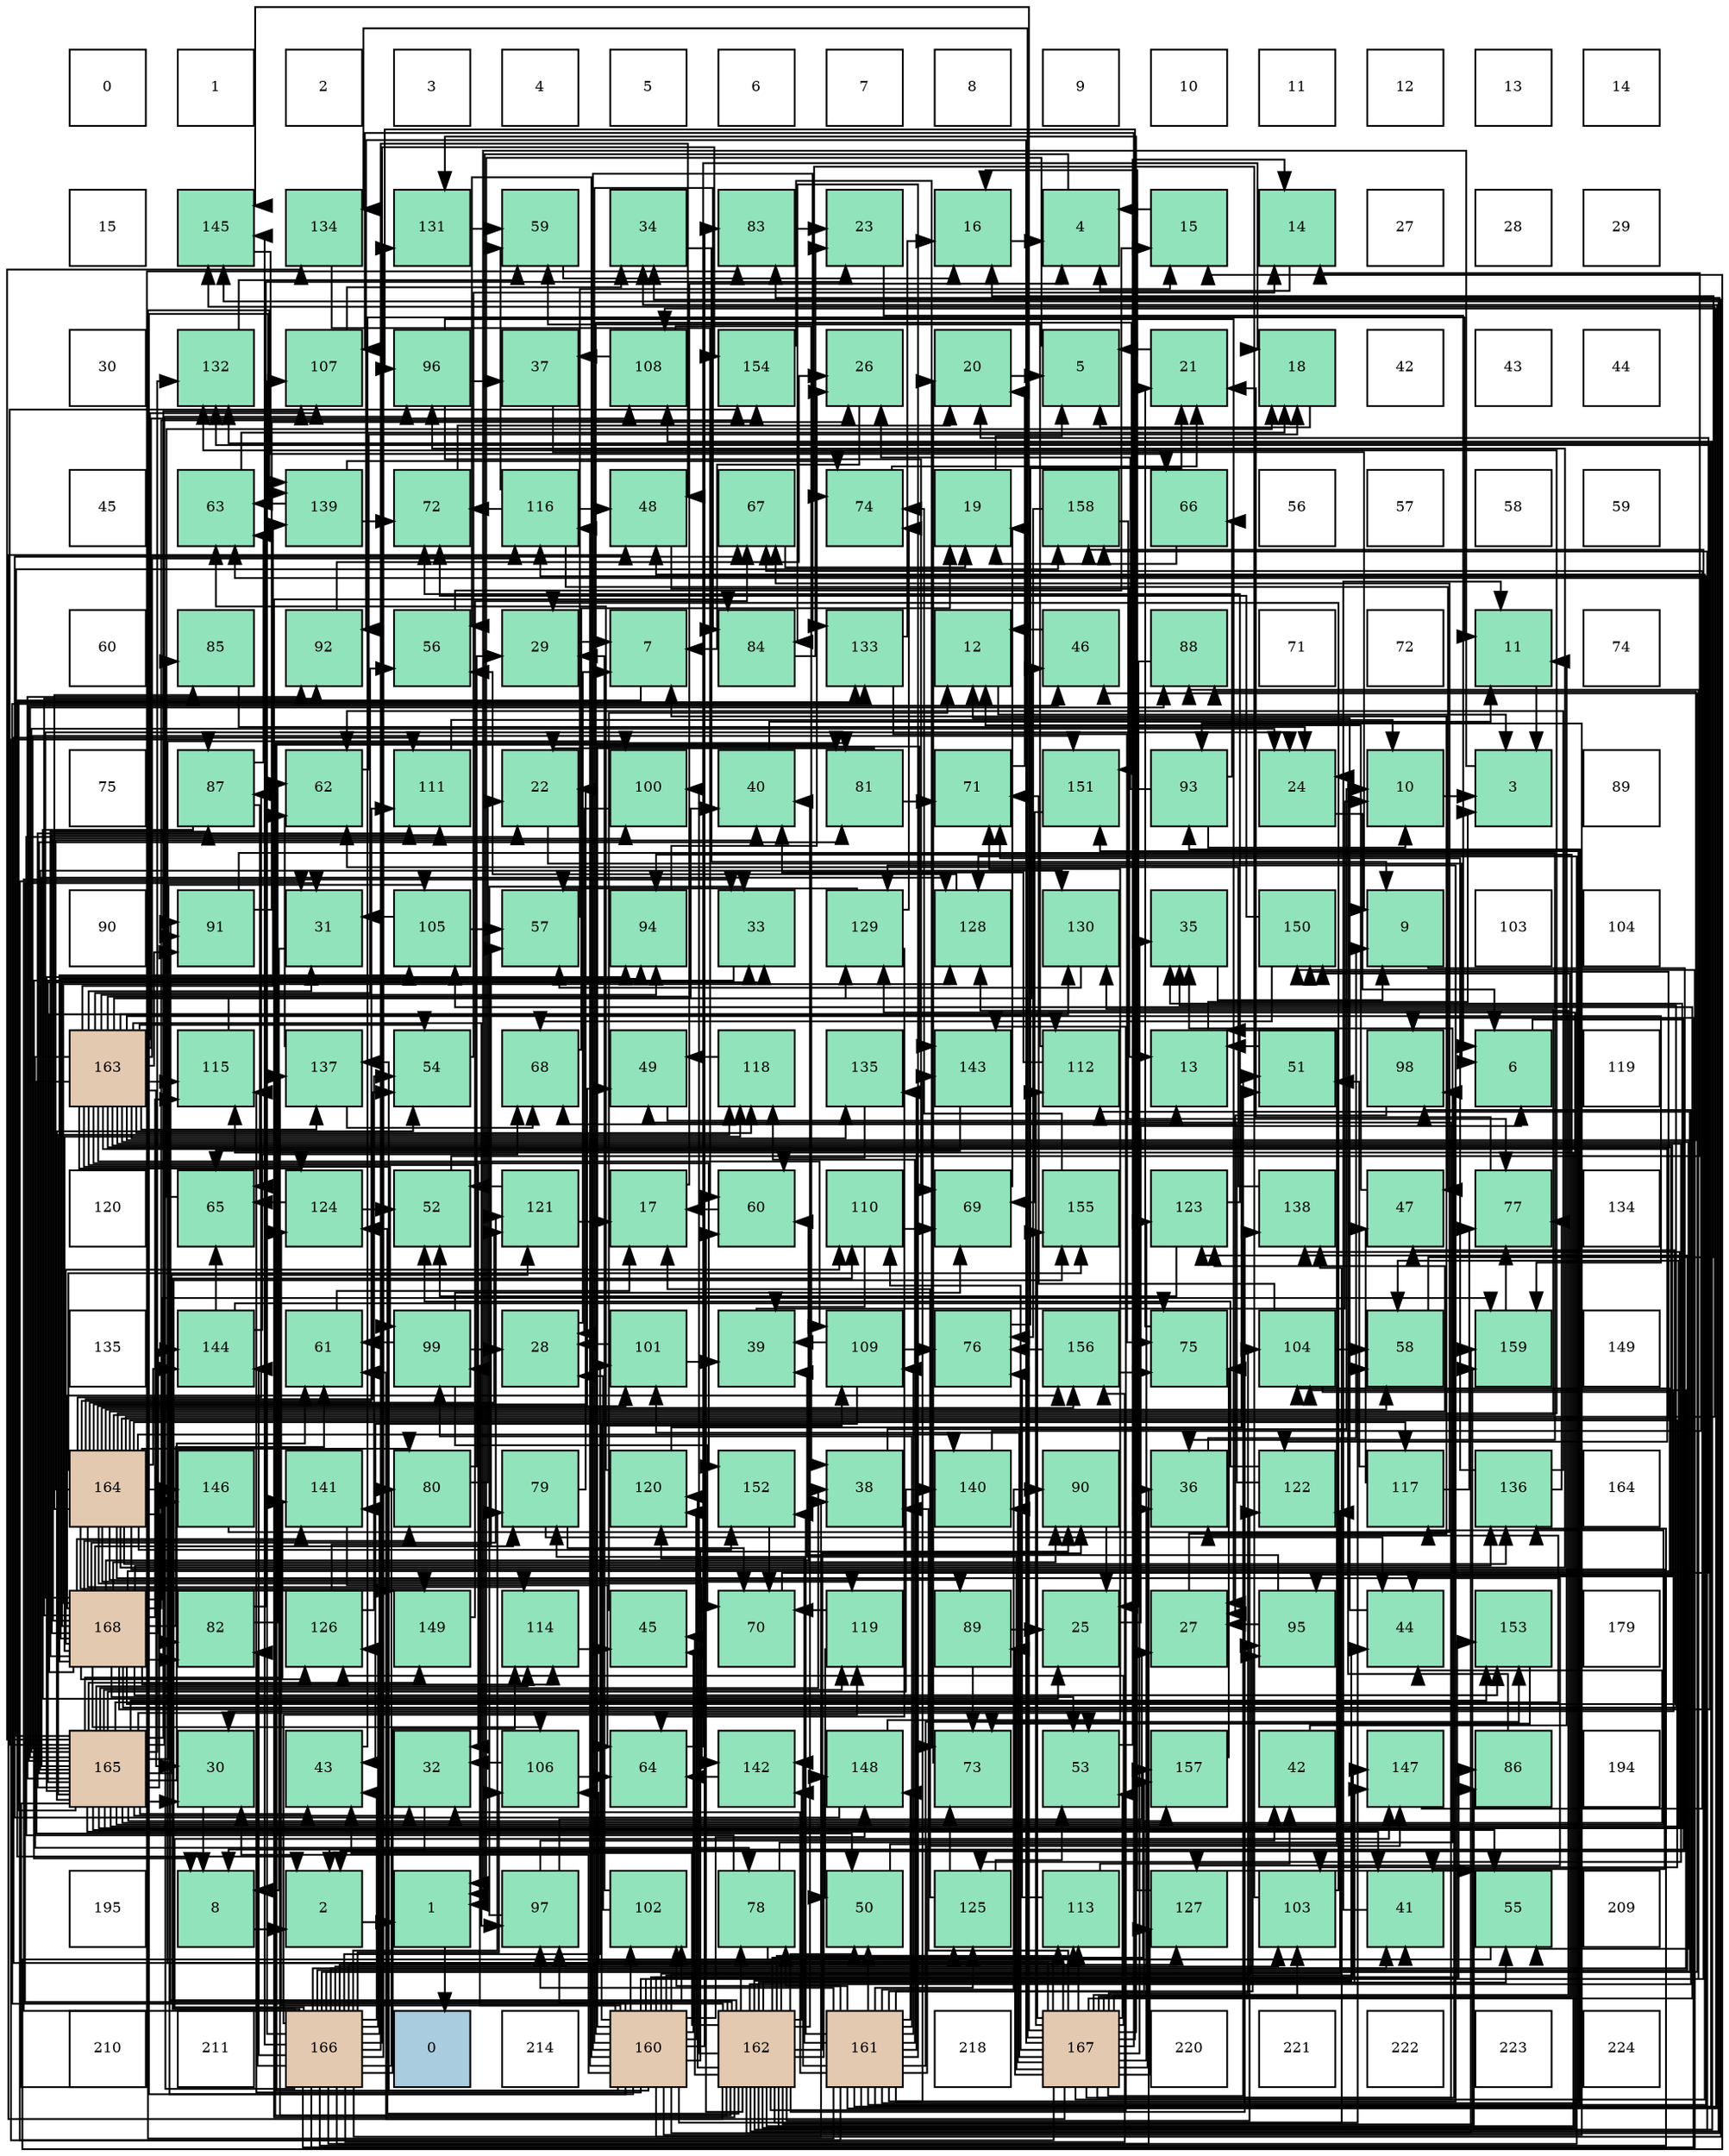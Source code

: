 digraph layout{
 rankdir=TB;
 splines=ortho;
 node [style=filled shape=square fixedsize=true width=0.6];
0[label="0", fontsize=8, fillcolor="#ffffff"];
1[label="1", fontsize=8, fillcolor="#ffffff"];
2[label="2", fontsize=8, fillcolor="#ffffff"];
3[label="3", fontsize=8, fillcolor="#ffffff"];
4[label="4", fontsize=8, fillcolor="#ffffff"];
5[label="5", fontsize=8, fillcolor="#ffffff"];
6[label="6", fontsize=8, fillcolor="#ffffff"];
7[label="7", fontsize=8, fillcolor="#ffffff"];
8[label="8", fontsize=8, fillcolor="#ffffff"];
9[label="9", fontsize=8, fillcolor="#ffffff"];
10[label="10", fontsize=8, fillcolor="#ffffff"];
11[label="11", fontsize=8, fillcolor="#ffffff"];
12[label="12", fontsize=8, fillcolor="#ffffff"];
13[label="13", fontsize=8, fillcolor="#ffffff"];
14[label="14", fontsize=8, fillcolor="#ffffff"];
15[label="15", fontsize=8, fillcolor="#ffffff"];
16[label="145", fontsize=8, fillcolor="#91e3bb"];
17[label="134", fontsize=8, fillcolor="#91e3bb"];
18[label="131", fontsize=8, fillcolor="#91e3bb"];
19[label="59", fontsize=8, fillcolor="#91e3bb"];
20[label="34", fontsize=8, fillcolor="#91e3bb"];
21[label="83", fontsize=8, fillcolor="#91e3bb"];
22[label="23", fontsize=8, fillcolor="#91e3bb"];
23[label="16", fontsize=8, fillcolor="#91e3bb"];
24[label="4", fontsize=8, fillcolor="#91e3bb"];
25[label="15", fontsize=8, fillcolor="#91e3bb"];
26[label="14", fontsize=8, fillcolor="#91e3bb"];
27[label="27", fontsize=8, fillcolor="#ffffff"];
28[label="28", fontsize=8, fillcolor="#ffffff"];
29[label="29", fontsize=8, fillcolor="#ffffff"];
30[label="30", fontsize=8, fillcolor="#ffffff"];
31[label="132", fontsize=8, fillcolor="#91e3bb"];
32[label="107", fontsize=8, fillcolor="#91e3bb"];
33[label="96", fontsize=8, fillcolor="#91e3bb"];
34[label="37", fontsize=8, fillcolor="#91e3bb"];
35[label="108", fontsize=8, fillcolor="#91e3bb"];
36[label="154", fontsize=8, fillcolor="#91e3bb"];
37[label="26", fontsize=8, fillcolor="#91e3bb"];
38[label="20", fontsize=8, fillcolor="#91e3bb"];
39[label="5", fontsize=8, fillcolor="#91e3bb"];
40[label="21", fontsize=8, fillcolor="#91e3bb"];
41[label="18", fontsize=8, fillcolor="#91e3bb"];
42[label="42", fontsize=8, fillcolor="#ffffff"];
43[label="43", fontsize=8, fillcolor="#ffffff"];
44[label="44", fontsize=8, fillcolor="#ffffff"];
45[label="45", fontsize=8, fillcolor="#ffffff"];
46[label="63", fontsize=8, fillcolor="#91e3bb"];
47[label="139", fontsize=8, fillcolor="#91e3bb"];
48[label="72", fontsize=8, fillcolor="#91e3bb"];
49[label="116", fontsize=8, fillcolor="#91e3bb"];
50[label="48", fontsize=8, fillcolor="#91e3bb"];
51[label="67", fontsize=8, fillcolor="#91e3bb"];
52[label="74", fontsize=8, fillcolor="#91e3bb"];
53[label="19", fontsize=8, fillcolor="#91e3bb"];
54[label="158", fontsize=8, fillcolor="#91e3bb"];
55[label="66", fontsize=8, fillcolor="#91e3bb"];
56[label="56", fontsize=8, fillcolor="#ffffff"];
57[label="57", fontsize=8, fillcolor="#ffffff"];
58[label="58", fontsize=8, fillcolor="#ffffff"];
59[label="59", fontsize=8, fillcolor="#ffffff"];
60[label="60", fontsize=8, fillcolor="#ffffff"];
61[label="85", fontsize=8, fillcolor="#91e3bb"];
62[label="92", fontsize=8, fillcolor="#91e3bb"];
63[label="56", fontsize=8, fillcolor="#91e3bb"];
64[label="29", fontsize=8, fillcolor="#91e3bb"];
65[label="7", fontsize=8, fillcolor="#91e3bb"];
66[label="84", fontsize=8, fillcolor="#91e3bb"];
67[label="133", fontsize=8, fillcolor="#91e3bb"];
68[label="12", fontsize=8, fillcolor="#91e3bb"];
69[label="46", fontsize=8, fillcolor="#91e3bb"];
70[label="88", fontsize=8, fillcolor="#91e3bb"];
71[label="71", fontsize=8, fillcolor="#ffffff"];
72[label="72", fontsize=8, fillcolor="#ffffff"];
73[label="11", fontsize=8, fillcolor="#91e3bb"];
74[label="74", fontsize=8, fillcolor="#ffffff"];
75[label="75", fontsize=8, fillcolor="#ffffff"];
76[label="87", fontsize=8, fillcolor="#91e3bb"];
77[label="62", fontsize=8, fillcolor="#91e3bb"];
78[label="111", fontsize=8, fillcolor="#91e3bb"];
79[label="22", fontsize=8, fillcolor="#91e3bb"];
80[label="100", fontsize=8, fillcolor="#91e3bb"];
81[label="40", fontsize=8, fillcolor="#91e3bb"];
82[label="81", fontsize=8, fillcolor="#91e3bb"];
83[label="71", fontsize=8, fillcolor="#91e3bb"];
84[label="151", fontsize=8, fillcolor="#91e3bb"];
85[label="93", fontsize=8, fillcolor="#91e3bb"];
86[label="24", fontsize=8, fillcolor="#91e3bb"];
87[label="10", fontsize=8, fillcolor="#91e3bb"];
88[label="3", fontsize=8, fillcolor="#91e3bb"];
89[label="89", fontsize=8, fillcolor="#ffffff"];
90[label="90", fontsize=8, fillcolor="#ffffff"];
91[label="91", fontsize=8, fillcolor="#91e3bb"];
92[label="31", fontsize=8, fillcolor="#91e3bb"];
93[label="105", fontsize=8, fillcolor="#91e3bb"];
94[label="57", fontsize=8, fillcolor="#91e3bb"];
95[label="94", fontsize=8, fillcolor="#91e3bb"];
96[label="33", fontsize=8, fillcolor="#91e3bb"];
97[label="129", fontsize=8, fillcolor="#91e3bb"];
98[label="128", fontsize=8, fillcolor="#91e3bb"];
99[label="130", fontsize=8, fillcolor="#91e3bb"];
100[label="35", fontsize=8, fillcolor="#91e3bb"];
101[label="150", fontsize=8, fillcolor="#91e3bb"];
102[label="9", fontsize=8, fillcolor="#91e3bb"];
103[label="103", fontsize=8, fillcolor="#ffffff"];
104[label="104", fontsize=8, fillcolor="#ffffff"];
105[label="163", fontsize=8, fillcolor="#e3c9af"];
106[label="115", fontsize=8, fillcolor="#91e3bb"];
107[label="137", fontsize=8, fillcolor="#91e3bb"];
108[label="54", fontsize=8, fillcolor="#91e3bb"];
109[label="68", fontsize=8, fillcolor="#91e3bb"];
110[label="49", fontsize=8, fillcolor="#91e3bb"];
111[label="118", fontsize=8, fillcolor="#91e3bb"];
112[label="135", fontsize=8, fillcolor="#91e3bb"];
113[label="143", fontsize=8, fillcolor="#91e3bb"];
114[label="112", fontsize=8, fillcolor="#91e3bb"];
115[label="13", fontsize=8, fillcolor="#91e3bb"];
116[label="51", fontsize=8, fillcolor="#91e3bb"];
117[label="98", fontsize=8, fillcolor="#91e3bb"];
118[label="6", fontsize=8, fillcolor="#91e3bb"];
119[label="119", fontsize=8, fillcolor="#ffffff"];
120[label="120", fontsize=8, fillcolor="#ffffff"];
121[label="65", fontsize=8, fillcolor="#91e3bb"];
122[label="124", fontsize=8, fillcolor="#91e3bb"];
123[label="52", fontsize=8, fillcolor="#91e3bb"];
124[label="121", fontsize=8, fillcolor="#91e3bb"];
125[label="17", fontsize=8, fillcolor="#91e3bb"];
126[label="60", fontsize=8, fillcolor="#91e3bb"];
127[label="110", fontsize=8, fillcolor="#91e3bb"];
128[label="69", fontsize=8, fillcolor="#91e3bb"];
129[label="155", fontsize=8, fillcolor="#91e3bb"];
130[label="123", fontsize=8, fillcolor="#91e3bb"];
131[label="138", fontsize=8, fillcolor="#91e3bb"];
132[label="47", fontsize=8, fillcolor="#91e3bb"];
133[label="77", fontsize=8, fillcolor="#91e3bb"];
134[label="134", fontsize=8, fillcolor="#ffffff"];
135[label="135", fontsize=8, fillcolor="#ffffff"];
136[label="144", fontsize=8, fillcolor="#91e3bb"];
137[label="61", fontsize=8, fillcolor="#91e3bb"];
138[label="99", fontsize=8, fillcolor="#91e3bb"];
139[label="28", fontsize=8, fillcolor="#91e3bb"];
140[label="101", fontsize=8, fillcolor="#91e3bb"];
141[label="39", fontsize=8, fillcolor="#91e3bb"];
142[label="109", fontsize=8, fillcolor="#91e3bb"];
143[label="76", fontsize=8, fillcolor="#91e3bb"];
144[label="156", fontsize=8, fillcolor="#91e3bb"];
145[label="75", fontsize=8, fillcolor="#91e3bb"];
146[label="104", fontsize=8, fillcolor="#91e3bb"];
147[label="58", fontsize=8, fillcolor="#91e3bb"];
148[label="159", fontsize=8, fillcolor="#91e3bb"];
149[label="149", fontsize=8, fillcolor="#ffffff"];
150[label="164", fontsize=8, fillcolor="#e3c9af"];
151[label="146", fontsize=8, fillcolor="#91e3bb"];
152[label="141", fontsize=8, fillcolor="#91e3bb"];
153[label="80", fontsize=8, fillcolor="#91e3bb"];
154[label="79", fontsize=8, fillcolor="#91e3bb"];
155[label="120", fontsize=8, fillcolor="#91e3bb"];
156[label="152", fontsize=8, fillcolor="#91e3bb"];
157[label="38", fontsize=8, fillcolor="#91e3bb"];
158[label="140", fontsize=8, fillcolor="#91e3bb"];
159[label="90", fontsize=8, fillcolor="#91e3bb"];
160[label="36", fontsize=8, fillcolor="#91e3bb"];
161[label="122", fontsize=8, fillcolor="#91e3bb"];
162[label="117", fontsize=8, fillcolor="#91e3bb"];
163[label="136", fontsize=8, fillcolor="#91e3bb"];
164[label="164", fontsize=8, fillcolor="#ffffff"];
165[label="168", fontsize=8, fillcolor="#e3c9af"];
166[label="82", fontsize=8, fillcolor="#91e3bb"];
167[label="126", fontsize=8, fillcolor="#91e3bb"];
168[label="149", fontsize=8, fillcolor="#91e3bb"];
169[label="114", fontsize=8, fillcolor="#91e3bb"];
170[label="45", fontsize=8, fillcolor="#91e3bb"];
171[label="70", fontsize=8, fillcolor="#91e3bb"];
172[label="119", fontsize=8, fillcolor="#91e3bb"];
173[label="89", fontsize=8, fillcolor="#91e3bb"];
174[label="25", fontsize=8, fillcolor="#91e3bb"];
175[label="27", fontsize=8, fillcolor="#91e3bb"];
176[label="95", fontsize=8, fillcolor="#91e3bb"];
177[label="44", fontsize=8, fillcolor="#91e3bb"];
178[label="153", fontsize=8, fillcolor="#91e3bb"];
179[label="179", fontsize=8, fillcolor="#ffffff"];
180[label="165", fontsize=8, fillcolor="#e3c9af"];
181[label="30", fontsize=8, fillcolor="#91e3bb"];
182[label="43", fontsize=8, fillcolor="#91e3bb"];
183[label="32", fontsize=8, fillcolor="#91e3bb"];
184[label="106", fontsize=8, fillcolor="#91e3bb"];
185[label="64", fontsize=8, fillcolor="#91e3bb"];
186[label="142", fontsize=8, fillcolor="#91e3bb"];
187[label="148", fontsize=8, fillcolor="#91e3bb"];
188[label="73", fontsize=8, fillcolor="#91e3bb"];
189[label="53", fontsize=8, fillcolor="#91e3bb"];
190[label="157", fontsize=8, fillcolor="#91e3bb"];
191[label="42", fontsize=8, fillcolor="#91e3bb"];
192[label="147", fontsize=8, fillcolor="#91e3bb"];
193[label="86", fontsize=8, fillcolor="#91e3bb"];
194[label="194", fontsize=8, fillcolor="#ffffff"];
195[label="195", fontsize=8, fillcolor="#ffffff"];
196[label="8", fontsize=8, fillcolor="#91e3bb"];
197[label="2", fontsize=8, fillcolor="#91e3bb"];
198[label="1", fontsize=8, fillcolor="#91e3bb"];
199[label="97", fontsize=8, fillcolor="#91e3bb"];
200[label="102", fontsize=8, fillcolor="#91e3bb"];
201[label="78", fontsize=8, fillcolor="#91e3bb"];
202[label="50", fontsize=8, fillcolor="#91e3bb"];
203[label="125", fontsize=8, fillcolor="#91e3bb"];
204[label="113", fontsize=8, fillcolor="#91e3bb"];
205[label="127", fontsize=8, fillcolor="#91e3bb"];
206[label="103", fontsize=8, fillcolor="#91e3bb"];
207[label="41", fontsize=8, fillcolor="#91e3bb"];
208[label="55", fontsize=8, fillcolor="#91e3bb"];
209[label="209", fontsize=8, fillcolor="#ffffff"];
210[label="210", fontsize=8, fillcolor="#ffffff"];
211[label="211", fontsize=8, fillcolor="#ffffff"];
212[label="166", fontsize=8, fillcolor="#e3c9af"];
213[label="0", fontsize=8, fillcolor="#a9ccde"];
214[label="214", fontsize=8, fillcolor="#ffffff"];
215[label="160", fontsize=8, fillcolor="#e3c9af"];
216[label="162", fontsize=8, fillcolor="#e3c9af"];
217[label="161", fontsize=8, fillcolor="#e3c9af"];
218[label="218", fontsize=8, fillcolor="#ffffff"];
219[label="167", fontsize=8, fillcolor="#e3c9af"];
220[label="220", fontsize=8, fillcolor="#ffffff"];
221[label="221", fontsize=8, fillcolor="#ffffff"];
222[label="222", fontsize=8, fillcolor="#ffffff"];
223[label="223", fontsize=8, fillcolor="#ffffff"];
224[label="224", fontsize=8, fillcolor="#ffffff"];
edge [constraint=false, style=vis];198 -> 213;
197 -> 198;
88 -> 198;
24 -> 198;
39 -> 198;
118 -> 197;
65 -> 197;
196 -> 197;
102 -> 197;
87 -> 88;
73 -> 88;
68 -> 88;
115 -> 88;
26 -> 24;
25 -> 24;
23 -> 24;
125 -> 24;
41 -> 39;
53 -> 39;
38 -> 39;
40 -> 39;
79 -> 118;
22 -> 118;
86 -> 118;
174 -> 118;
37 -> 65;
175 -> 65;
139 -> 65;
64 -> 65;
181 -> 196;
92 -> 196;
183 -> 196;
96 -> 196;
20 -> 102;
100 -> 102;
160 -> 102;
34 -> 102;
157 -> 87;
141 -> 87;
81 -> 73;
207 -> 73;
191 -> 73;
182 -> 73;
177 -> 68;
170 -> 68;
69 -> 68;
132 -> 68;
50 -> 115;
110 -> 115;
202 -> 115;
116 -> 115;
123 -> 26;
189 -> 26;
108 -> 26;
208 -> 25;
63 -> 25;
94 -> 25;
147 -> 23;
19 -> 23;
126 -> 125;
137 -> 125;
77 -> 41;
46 -> 41;
185 -> 41;
121 -> 41;
55 -> 53;
51 -> 53;
109 -> 53;
128 -> 53;
171 -> 38;
83 -> 38;
48 -> 38;
188 -> 38;
52 -> 40;
145 -> 40;
143 -> 40;
133 -> 40;
201 -> 79;
201 -> 100;
201 -> 207;
154 -> 79;
154 -> 177;
154 -> 171;
153 -> 79;
153 -> 64;
82 -> 79;
82 -> 83;
166 -> 22;
166 -> 77;
21 -> 22;
66 -> 22;
61 -> 86;
193 -> 86;
76 -> 174;
76 -> 46;
76 -> 121;
70 -> 174;
173 -> 174;
173 -> 188;
159 -> 174;
91 -> 37;
91 -> 160;
62 -> 37;
85 -> 87;
85 -> 37;
85 -> 55;
95 -> 37;
176 -> 175;
176 -> 141;
33 -> 175;
33 -> 34;
33 -> 128;
199 -> 175;
199 -> 96;
199 -> 191;
117 -> 175;
138 -> 139;
138 -> 137;
138 -> 128;
138 -> 171;
80 -> 139;
140 -> 139;
140 -> 141;
200 -> 139;
200 -> 64;
206 -> 64;
206 -> 52;
146 -> 181;
146 -> 147;
146 -> 83;
93 -> 92;
93 -> 94;
184 -> 183;
184 -> 185;
32 -> 20;
35 -> 34;
35 -> 157;
142 -> 141;
142 -> 182;
142 -> 143;
127 -> 141;
127 -> 128;
78 -> 87;
114 -> 81;
114 -> 19;
204 -> 191;
204 -> 143;
169 -> 170;
106 -> 69;
49 -> 132;
49 -> 50;
49 -> 19;
49 -> 48;
162 -> 132;
162 -> 116;
162 -> 133;
111 -> 110;
172 -> 202;
172 -> 171;
155 -> 116;
155 -> 46;
124 -> 125;
124 -> 123;
161 -> 123;
161 -> 109;
130 -> 123;
130 -> 48;
122 -> 123;
122 -> 121;
203 -> 125;
203 -> 189;
203 -> 188;
167 -> 108;
167 -> 94;
205 -> 23;
205 -> 208;
98 -> 63;
97 -> 94;
97 -> 185;
97 -> 52;
99 -> 94;
18 -> 19;
31 -> 19;
67 -> 23;
67 -> 145;
17 -> 126;
112 -> 126;
163 -> 77;
163 -> 83;
163 -> 133;
107 -> 77;
107 -> 109;
131 -> 77;
47 -> 46;
47 -> 48;
47 -> 52;
158 -> 46;
152 -> 185;
186 -> 185;
113 -> 121;
136 -> 121;
136 -> 109;
136 -> 145;
16 -> 55;
151 -> 51;
192 -> 51;
187 -> 51;
187 -> 83;
168 -> 51;
101 -> 109;
101 -> 48;
84 -> 128;
156 -> 171;
178 -> 188;
36 -> 188;
129 -> 52;
144 -> 145;
144 -> 143;
190 -> 145;
54 -> 143;
54 -> 133;
148 -> 133;
215 -> 181;
215 -> 20;
215 -> 170;
215 -> 63;
215 -> 82;
215 -> 21;
215 -> 66;
215 -> 193;
215 -> 70;
215 -> 159;
215 -> 91;
215 -> 85;
215 -> 176;
215 -> 199;
215 -> 138;
215 -> 200;
215 -> 142;
215 -> 106;
215 -> 49;
215 -> 155;
215 -> 161;
215 -> 122;
215 -> 67;
215 -> 107;
215 -> 131;
215 -> 47;
215 -> 113;
215 -> 192;
215 -> 187;
215 -> 84;
215 -> 178;
215 -> 54;
215 -> 148;
217 -> 92;
217 -> 183;
217 -> 20;
217 -> 202;
217 -> 201;
217 -> 66;
217 -> 159;
217 -> 85;
217 -> 176;
217 -> 199;
217 -> 138;
217 -> 200;
217 -> 35;
217 -> 142;
217 -> 49;
217 -> 111;
217 -> 155;
217 -> 203;
217 -> 97;
217 -> 31;
217 -> 112;
217 -> 47;
217 -> 186;
217 -> 113;
217 -> 192;
217 -> 187;
217 -> 84;
217 -> 156;
217 -> 178;
217 -> 190;
216 -> 92;
216 -> 81;
216 -> 182;
216 -> 177;
216 -> 170;
216 -> 50;
216 -> 202;
216 -> 208;
216 -> 147;
216 -> 126;
216 -> 201;
216 -> 82;
216 -> 21;
216 -> 66;
216 -> 193;
216 -> 159;
216 -> 91;
216 -> 117;
216 -> 80;
216 -> 200;
216 -> 35;
216 -> 204;
216 -> 106;
216 -> 155;
216 -> 161;
216 -> 122;
216 -> 203;
216 -> 97;
216 -> 67;
216 -> 107;
216 -> 131;
216 -> 186;
216 -> 113;
216 -> 16;
216 -> 192;
216 -> 187;
216 -> 190;
216 -> 54;
216 -> 148;
105 -> 181;
105 -> 92;
105 -> 183;
105 -> 81;
105 -> 177;
105 -> 202;
105 -> 108;
105 -> 208;
105 -> 63;
105 -> 201;
105 -> 70;
105 -> 91;
105 -> 95;
105 -> 176;
105 -> 199;
105 -> 138;
105 -> 32;
105 -> 35;
105 -> 142;
105 -> 106;
105 -> 49;
105 -> 111;
105 -> 161;
105 -> 122;
105 -> 203;
105 -> 97;
105 -> 99;
105 -> 112;
105 -> 107;
105 -> 47;
105 -> 156;
105 -> 148;
150 -> 81;
150 -> 207;
150 -> 110;
150 -> 108;
150 -> 147;
150 -> 153;
150 -> 166;
150 -> 61;
150 -> 76;
150 -> 173;
150 -> 33;
150 -> 140;
150 -> 206;
150 -> 78;
150 -> 169;
150 -> 162;
150 -> 172;
150 -> 124;
150 -> 130;
150 -> 205;
150 -> 99;
150 -> 31;
150 -> 163;
150 -> 158;
150 -> 186;
150 -> 136;
150 -> 16;
150 -> 151;
150 -> 168;
150 -> 101;
150 -> 156;
150 -> 129;
150 -> 144;
180 -> 86;
180 -> 181;
180 -> 183;
180 -> 96;
180 -> 100;
180 -> 160;
180 -> 157;
180 -> 207;
180 -> 182;
180 -> 177;
180 -> 69;
180 -> 189;
180 -> 108;
180 -> 208;
180 -> 147;
180 -> 137;
180 -> 82;
180 -> 21;
180 -> 70;
180 -> 62;
180 -> 95;
180 -> 33;
180 -> 93;
180 -> 32;
180 -> 78;
180 -> 169;
180 -> 162;
180 -> 111;
180 -> 172;
180 -> 124;
180 -> 98;
180 -> 99;
180 -> 31;
180 -> 67;
180 -> 17;
180 -> 131;
180 -> 158;
180 -> 152;
180 -> 151;
180 -> 168;
180 -> 84;
180 -> 178;
180 -> 36;
180 -> 190;
180 -> 54;
212 -> 96;
212 -> 160;
212 -> 157;
212 -> 207;
212 -> 182;
212 -> 69;
212 -> 50;
212 -> 154;
212 -> 153;
212 -> 166;
212 -> 61;
212 -> 117;
212 -> 140;
212 -> 206;
212 -> 146;
212 -> 184;
212 -> 32;
212 -> 127;
212 -> 114;
212 -> 204;
212 -> 169;
212 -> 172;
212 -> 130;
212 -> 167;
212 -> 205;
212 -> 98;
212 -> 18;
212 -> 163;
212 -> 152;
212 -> 136;
212 -> 16;
212 -> 192;
212 -> 101;
212 -> 36;
212 -> 129;
212 -> 144;
219 -> 100;
219 -> 160;
219 -> 157;
219 -> 50;
219 -> 110;
219 -> 116;
219 -> 189;
219 -> 137;
219 -> 154;
219 -> 76;
219 -> 173;
219 -> 62;
219 -> 95;
219 -> 33;
219 -> 117;
219 -> 80;
219 -> 140;
219 -> 206;
219 -> 146;
219 -> 93;
219 -> 184;
219 -> 32;
219 -> 127;
219 -> 78;
219 -> 114;
219 -> 204;
219 -> 130;
219 -> 167;
219 -> 205;
219 -> 98;
219 -> 18;
219 -> 17;
219 -> 158;
219 -> 16;
219 -> 101;
219 -> 129;
165 -> 86;
165 -> 96;
165 -> 100;
165 -> 132;
165 -> 189;
165 -> 126;
165 -> 137;
165 -> 154;
165 -> 153;
165 -> 166;
165 -> 76;
165 -> 159;
165 -> 62;
165 -> 95;
165 -> 80;
165 -> 146;
165 -> 93;
165 -> 184;
165 -> 127;
165 -> 78;
165 -> 114;
165 -> 169;
165 -> 106;
165 -> 111;
165 -> 124;
165 -> 167;
165 -> 98;
165 -> 31;
165 -> 163;
165 -> 152;
165 -> 136;
165 -> 168;
165 -> 178;
165 -> 36;
165 -> 144;
165 -> 148;
edge [constraint=true, style=invis];
0 -> 15 -> 30 -> 45 -> 60 -> 75 -> 90 -> 105 -> 120 -> 135 -> 150 -> 165 -> 180 -> 195 -> 210;
1 -> 16 -> 31 -> 46 -> 61 -> 76 -> 91 -> 106 -> 121 -> 136 -> 151 -> 166 -> 181 -> 196 -> 211;
2 -> 17 -> 32 -> 47 -> 62 -> 77 -> 92 -> 107 -> 122 -> 137 -> 152 -> 167 -> 182 -> 197 -> 212;
3 -> 18 -> 33 -> 48 -> 63 -> 78 -> 93 -> 108 -> 123 -> 138 -> 153 -> 168 -> 183 -> 198 -> 213;
4 -> 19 -> 34 -> 49 -> 64 -> 79 -> 94 -> 109 -> 124 -> 139 -> 154 -> 169 -> 184 -> 199 -> 214;
5 -> 20 -> 35 -> 50 -> 65 -> 80 -> 95 -> 110 -> 125 -> 140 -> 155 -> 170 -> 185 -> 200 -> 215;
6 -> 21 -> 36 -> 51 -> 66 -> 81 -> 96 -> 111 -> 126 -> 141 -> 156 -> 171 -> 186 -> 201 -> 216;
7 -> 22 -> 37 -> 52 -> 67 -> 82 -> 97 -> 112 -> 127 -> 142 -> 157 -> 172 -> 187 -> 202 -> 217;
8 -> 23 -> 38 -> 53 -> 68 -> 83 -> 98 -> 113 -> 128 -> 143 -> 158 -> 173 -> 188 -> 203 -> 218;
9 -> 24 -> 39 -> 54 -> 69 -> 84 -> 99 -> 114 -> 129 -> 144 -> 159 -> 174 -> 189 -> 204 -> 219;
10 -> 25 -> 40 -> 55 -> 70 -> 85 -> 100 -> 115 -> 130 -> 145 -> 160 -> 175 -> 190 -> 205 -> 220;
11 -> 26 -> 41 -> 56 -> 71 -> 86 -> 101 -> 116 -> 131 -> 146 -> 161 -> 176 -> 191 -> 206 -> 221;
12 -> 27 -> 42 -> 57 -> 72 -> 87 -> 102 -> 117 -> 132 -> 147 -> 162 -> 177 -> 192 -> 207 -> 222;
13 -> 28 -> 43 -> 58 -> 73 -> 88 -> 103 -> 118 -> 133 -> 148 -> 163 -> 178 -> 193 -> 208 -> 223;
14 -> 29 -> 44 -> 59 -> 74 -> 89 -> 104 -> 119 -> 134 -> 149 -> 164 -> 179 -> 194 -> 209 -> 224;
rank = same {0 -> 1 -> 2 -> 3 -> 4 -> 5 -> 6 -> 7 -> 8 -> 9 -> 10 -> 11 -> 12 -> 13 -> 14};
rank = same {15 -> 16 -> 17 -> 18 -> 19 -> 20 -> 21 -> 22 -> 23 -> 24 -> 25 -> 26 -> 27 -> 28 -> 29};
rank = same {30 -> 31 -> 32 -> 33 -> 34 -> 35 -> 36 -> 37 -> 38 -> 39 -> 40 -> 41 -> 42 -> 43 -> 44};
rank = same {45 -> 46 -> 47 -> 48 -> 49 -> 50 -> 51 -> 52 -> 53 -> 54 -> 55 -> 56 -> 57 -> 58 -> 59};
rank = same {60 -> 61 -> 62 -> 63 -> 64 -> 65 -> 66 -> 67 -> 68 -> 69 -> 70 -> 71 -> 72 -> 73 -> 74};
rank = same {75 -> 76 -> 77 -> 78 -> 79 -> 80 -> 81 -> 82 -> 83 -> 84 -> 85 -> 86 -> 87 -> 88 -> 89};
rank = same {90 -> 91 -> 92 -> 93 -> 94 -> 95 -> 96 -> 97 -> 98 -> 99 -> 100 -> 101 -> 102 -> 103 -> 104};
rank = same {105 -> 106 -> 107 -> 108 -> 109 -> 110 -> 111 -> 112 -> 113 -> 114 -> 115 -> 116 -> 117 -> 118 -> 119};
rank = same {120 -> 121 -> 122 -> 123 -> 124 -> 125 -> 126 -> 127 -> 128 -> 129 -> 130 -> 131 -> 132 -> 133 -> 134};
rank = same {135 -> 136 -> 137 -> 138 -> 139 -> 140 -> 141 -> 142 -> 143 -> 144 -> 145 -> 146 -> 147 -> 148 -> 149};
rank = same {150 -> 151 -> 152 -> 153 -> 154 -> 155 -> 156 -> 157 -> 158 -> 159 -> 160 -> 161 -> 162 -> 163 -> 164};
rank = same {165 -> 166 -> 167 -> 168 -> 169 -> 170 -> 171 -> 172 -> 173 -> 174 -> 175 -> 176 -> 177 -> 178 -> 179};
rank = same {180 -> 181 -> 182 -> 183 -> 184 -> 185 -> 186 -> 187 -> 188 -> 189 -> 190 -> 191 -> 192 -> 193 -> 194};
rank = same {195 -> 196 -> 197 -> 198 -> 199 -> 200 -> 201 -> 202 -> 203 -> 204 -> 205 -> 206 -> 207 -> 208 -> 209};
rank = same {210 -> 211 -> 212 -> 213 -> 214 -> 215 -> 216 -> 217 -> 218 -> 219 -> 220 -> 221 -> 222 -> 223 -> 224};
}